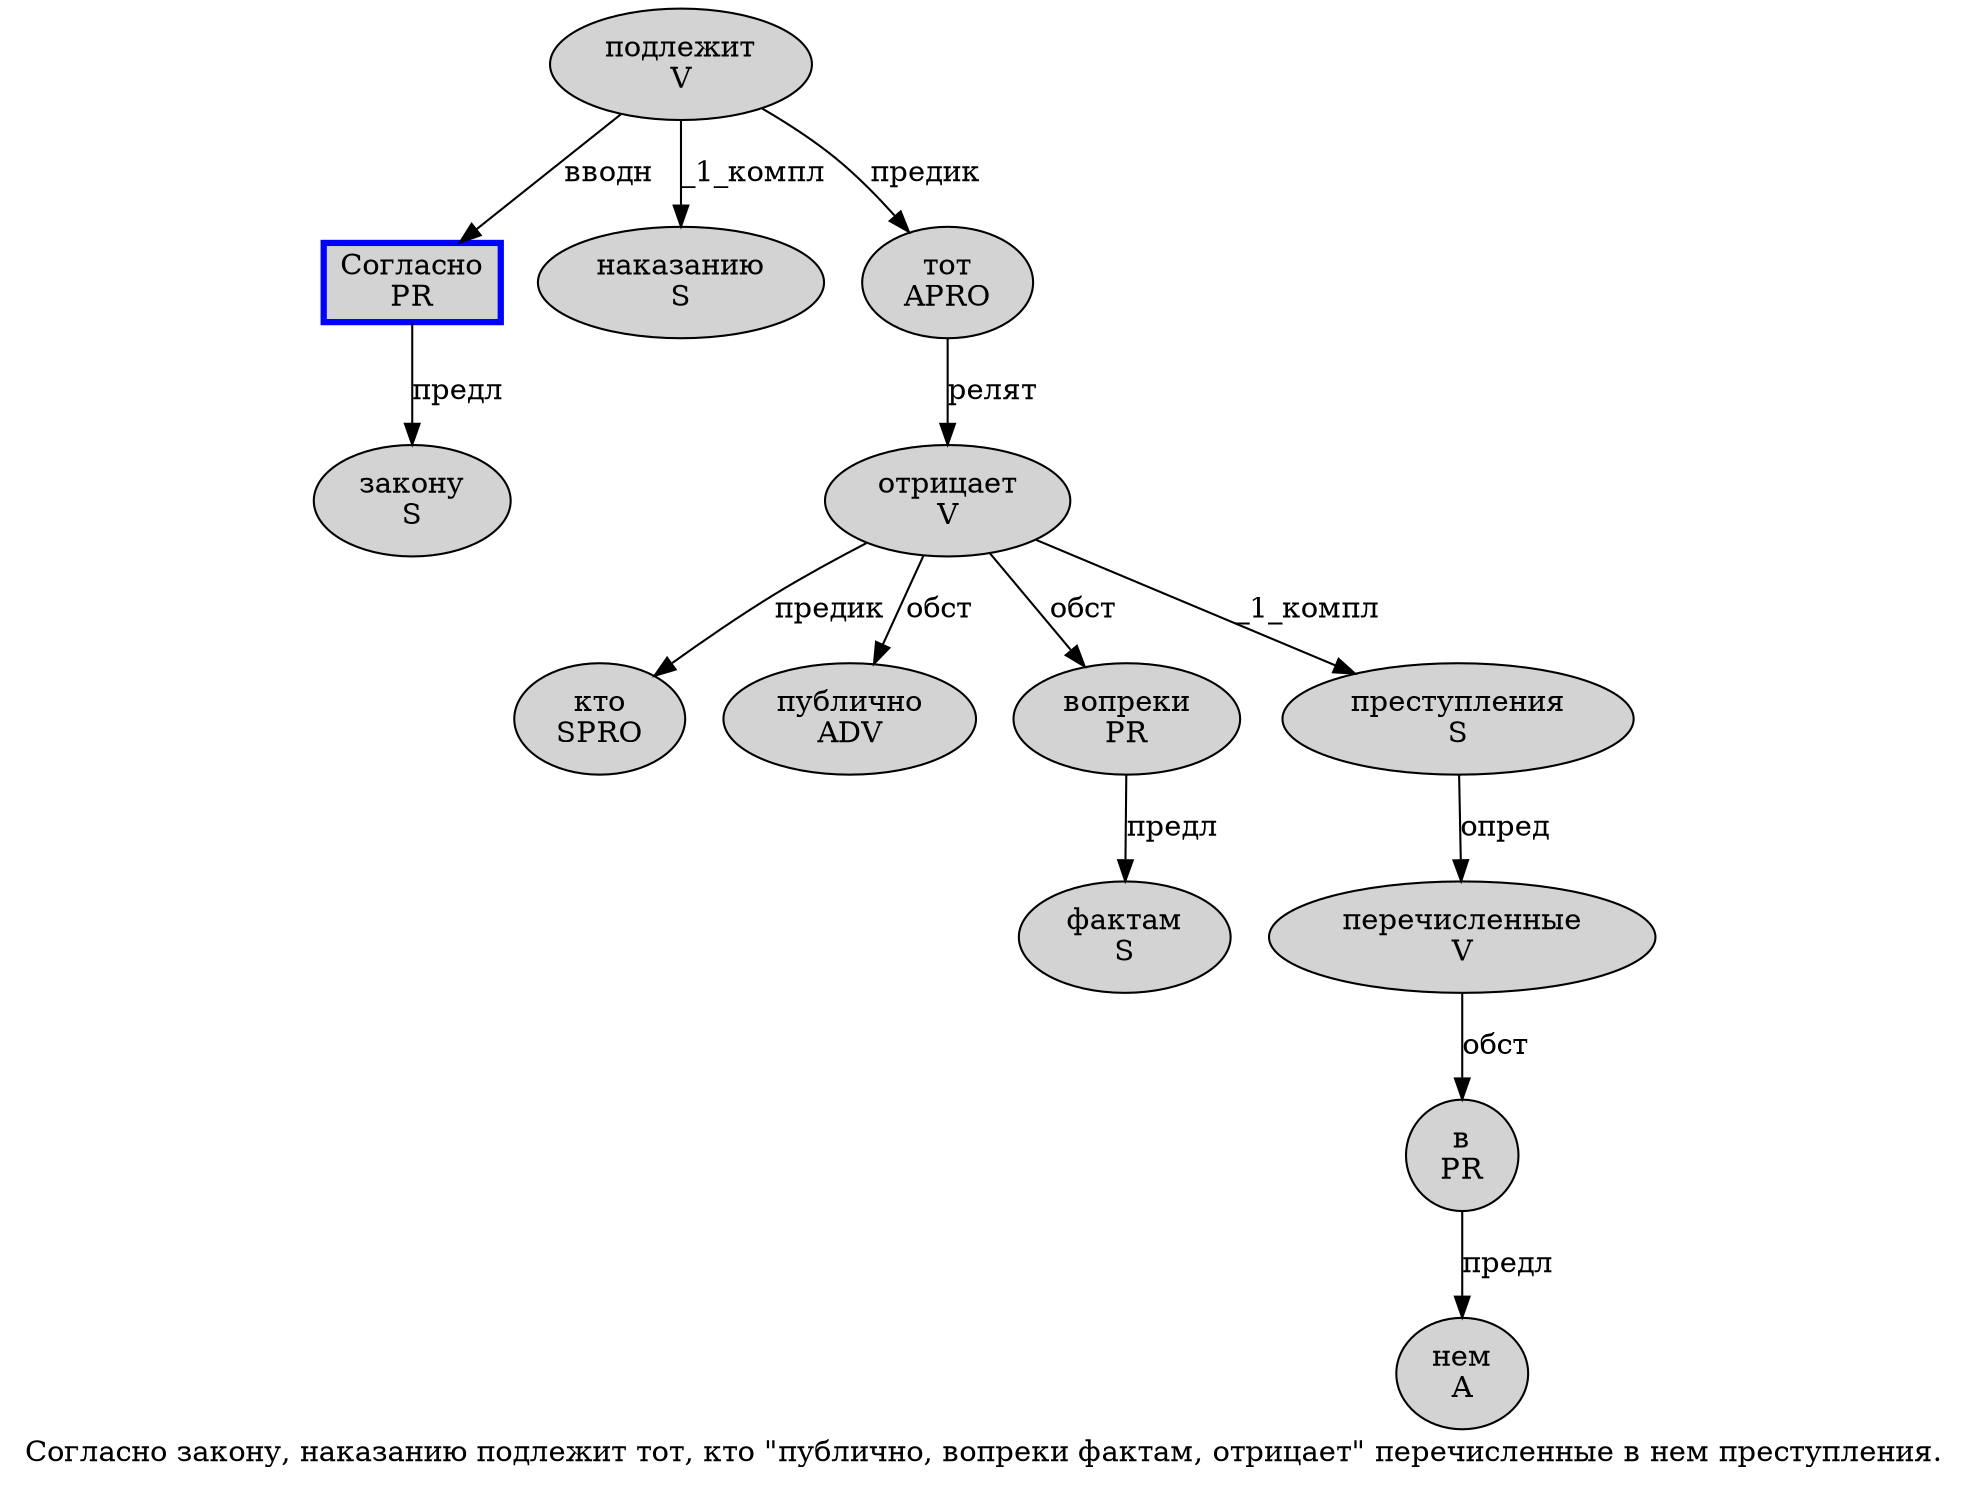 digraph SENTENCE_310 {
	graph [label="Согласно закону, наказанию подлежит тот, кто \"публично, вопреки фактам, отрицает\" перечисленные в нем преступления."]
	node [style=filled]
		0 [label="Согласно
PR" color=blue fillcolor=lightgray penwidth=3 shape=box]
		1 [label="закону
S" color="" fillcolor=lightgray penwidth=1 shape=ellipse]
		3 [label="наказанию
S" color="" fillcolor=lightgray penwidth=1 shape=ellipse]
		4 [label="подлежит
V" color="" fillcolor=lightgray penwidth=1 shape=ellipse]
		5 [label="тот
APRO" color="" fillcolor=lightgray penwidth=1 shape=ellipse]
		7 [label="кто
SPRO" color="" fillcolor=lightgray penwidth=1 shape=ellipse]
		9 [label="публично
ADV" color="" fillcolor=lightgray penwidth=1 shape=ellipse]
		11 [label="вопреки
PR" color="" fillcolor=lightgray penwidth=1 shape=ellipse]
		12 [label="фактам
S" color="" fillcolor=lightgray penwidth=1 shape=ellipse]
		14 [label="отрицает
V" color="" fillcolor=lightgray penwidth=1 shape=ellipse]
		16 [label="перечисленные
V" color="" fillcolor=lightgray penwidth=1 shape=ellipse]
		17 [label="в
PR" color="" fillcolor=lightgray penwidth=1 shape=ellipse]
		18 [label="нем
A" color="" fillcolor=lightgray penwidth=1 shape=ellipse]
		19 [label="преступления
S" color="" fillcolor=lightgray penwidth=1 shape=ellipse]
			19 -> 16 [label="опред"]
			14 -> 7 [label="предик"]
			14 -> 9 [label="обст"]
			14 -> 11 [label="обст"]
			14 -> 19 [label="_1_компл"]
			0 -> 1 [label="предл"]
			17 -> 18 [label="предл"]
			5 -> 14 [label="релят"]
			4 -> 0 [label="вводн"]
			4 -> 3 [label="_1_компл"]
			4 -> 5 [label="предик"]
			11 -> 12 [label="предл"]
			16 -> 17 [label="обст"]
}